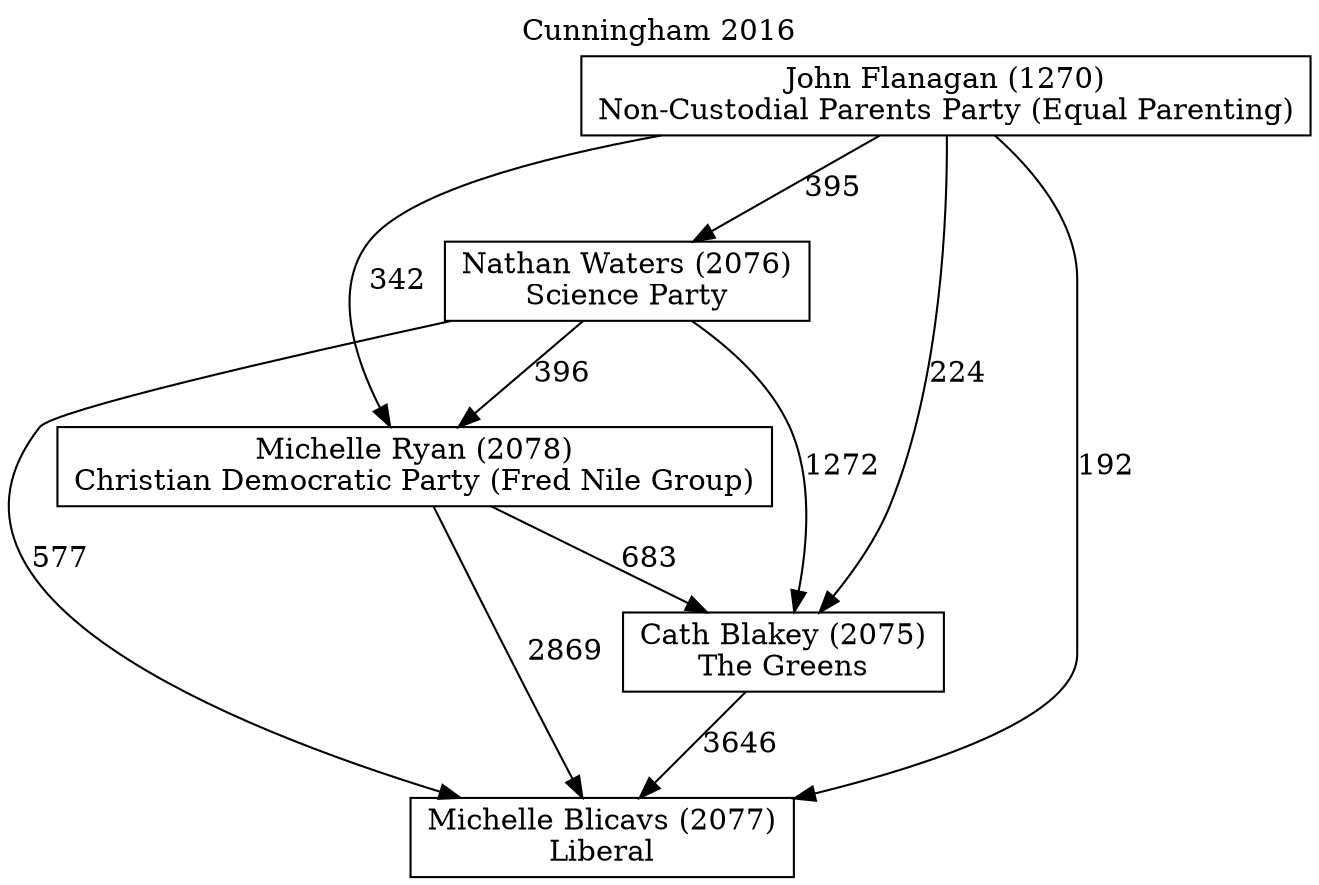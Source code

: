 // House preference flow
digraph "Michelle Blicavs (2077)_Cunningham_2016" {
	graph [label="Cunningham 2016" labelloc=t mclimit=10]
	node [shape=box]
	"Michelle Blicavs (2077)" [label="Michelle Blicavs (2077)
Liberal"]
	"Cath Blakey (2075)" [label="Cath Blakey (2075)
The Greens"]
	"Michelle Ryan (2078)" [label="Michelle Ryan (2078)
Christian Democratic Party (Fred Nile Group)"]
	"Nathan Waters (2076)" [label="Nathan Waters (2076)
Science Party"]
	"John Flanagan (1270)" [label="John Flanagan (1270)
Non-Custodial Parents Party (Equal Parenting)"]
	"Cath Blakey (2075)" -> "Michelle Blicavs (2077)" [label=3646]
	"Michelle Ryan (2078)" -> "Cath Blakey (2075)" [label=683]
	"Nathan Waters (2076)" -> "Michelle Ryan (2078)" [label=396]
	"John Flanagan (1270)" -> "Nathan Waters (2076)" [label=395]
	"Michelle Ryan (2078)" -> "Michelle Blicavs (2077)" [label=2869]
	"Nathan Waters (2076)" -> "Michelle Blicavs (2077)" [label=577]
	"John Flanagan (1270)" -> "Michelle Blicavs (2077)" [label=192]
	"John Flanagan (1270)" -> "Michelle Ryan (2078)" [label=342]
	"Nathan Waters (2076)" -> "Cath Blakey (2075)" [label=1272]
	"John Flanagan (1270)" -> "Cath Blakey (2075)" [label=224]
}
